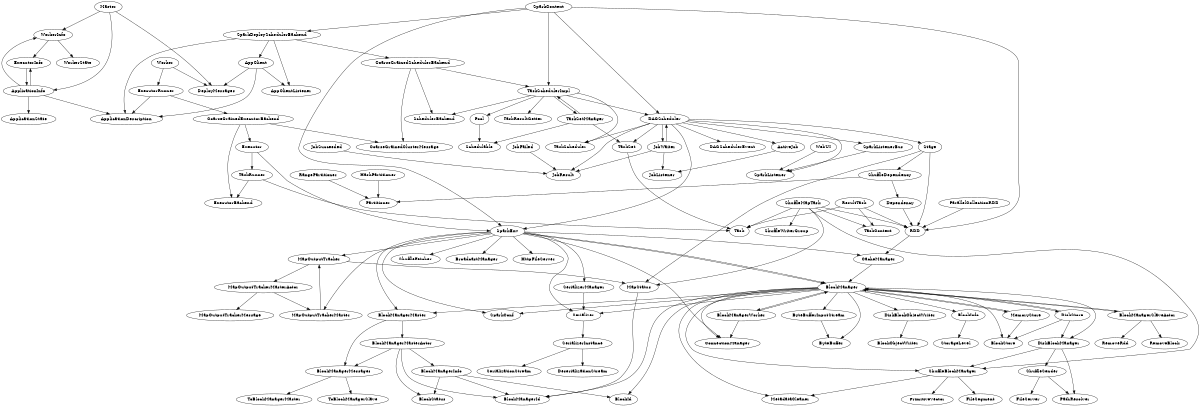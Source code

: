 digraph G {
  // spark-0.9.0-incubating
  size = "8, 15";
  ranksep=.75;
  //StorageLevel -> Externalizable;
  BlockInfo -> StorageLevel;
  BlockManager -> BlockInfo;
  BlockManager -> ShuffleBlockManager;
  BlockManager -> DiskBlockManager;
  DiskBlockManager -> ShuffleBlockManager;
  BlockManager -> MemoryStore;
  BlockManager -> DiskStore;
  BlockManager -> BlockStore;
  BlockManager -> ConnectionManager;
  BlockManager -> BlockManagerSlaveActor;
  BlockManager -> MetadataCleaner;
  BlockManager -> Serializer;
  BlockManager -> SparkConf;
  BlockManager -> BlockId;
  BlockManager -> BlockManagerId;
  BlockManager -> BlockManagerMaster;
  MemoryStore -> BlockStore;
  BlockManager -> ByteBufferInputStream;
  ByteBufferInputStream -> ByteBuffer;
  BlockManager -> ByteBuffer;
  Serializer -> SerializerInstance;
  SerializerInstance -> SerializationStream;
  SerializerInstance -> DeserializationStream;
  MemoryStore -> BlockManager;
  DiskStore -> BlockManager;
  DiskStore -> DiskBlockManager;
  DiskStore -> BlockStore;
  ShuffleBlockManager -> MetadataCleaner;
  ShuffleBlockManager -> PrimitiveVector;
  ShuffleBlockManager -> FileSegment;
  DiskBlockManager -> PathResolver;
  DiskBlockManager -> ShuffleSender;
  ShuffleSender -> PathResolver;
  ShuffleSender -> FileServer;
  BlockManager -> BlockManagerWorker;
  BlockManagerWorker -> BlockManager;
  BlockManager -> DiskBlockObjectWriter;
  DiskBlockObjectWriter -> BlockObjectWriter;
  BlockManagerSlaveActor -> BlockManager;
  SparkEnv -> BlockManagerMaster;
  BlockManagerMaster -> BlockManagerMasterActor;
  BlockManagerMessages -> ToBlockManagerSlave;
  //ToBlockManagerSlave -> RemoveBlock;
  //ToBlockManagerSlave -> RemoveRdd;
  BlockManagerMessages -> ToBlockManagerMaster;
  //ToBlockManagerMaster -> RegisterBlockManager;
  //ToBlockManagerMaster -> HeartBeat;
  //ToBlockManagerMaster -> UpdateBlockInfo;
  //ToBlockManagerMaster -> GetLocations;
  //ToBlockManagerMaster -> GetLocationsMultipleBlockIds;
  //ToBlockManagerMaster -> GetPeers;
  //ToBlockManagerMaster -> RemoveExecutor;
  //ToBlockManagerMaster -> StopBlockManagerMaster;
  //ToBlockManagerMaster -> GetMemoryStatus;
  //ToBlockManagerMaster -> ExpireDeadHosts;
  //ToBlockManagerMaster -> GetStorageStatus;
  BlockManagerMaster -> BlockManagerMessages;
  BlockManagerMasterActor -> BlockManagerId;
  BlockManagerMasterActor -> BlockManagerMessages;
  BlockManagerMasterActor -> BlockStatus;
  BlockManagerMasterActor -> BlockManagerInfo;
  BlockManagerInfo -> BlockManagerId;
  BlockManagerInfo -> BlockStatus;
  BlockManagerInfo -> BlockId;
  SparkEnv -> BlockManager;
  //NetworkReceiver -> SparkEnv;
  //NetworkReceiver -> BlockManager;
  CacheManager -> BlockManager;
  SparkEnv -> CacheManager;
  SparkEnv -> SerializerManager;
  SparkEnv -> Serializer;
  SparkEnv -> MapOutputTracker;
  SparkEnv -> ShuffleFetcher;
  SparkEnv -> BroadcastManager;
  SparkEnv -> ConnectionManager;
  SparkEnv -> HttpFileServer;
  //SparkEnv -> MetricsSystem;
  SparkEnv -> SparkConf;
  Worker -> ExecutorRunner;
  ExecutorRunner -> ApplicationDescription;
  ExecutorRunner -> CoarseGrainedExecutorBackend;
  CoarseGrainedExecutorBackend -> Executor;
  Executor -> SparkEnv;
  //RDD -> SparkEnv;
  RDD -> CacheManager;
  SparkEnv -> BlockManager;
  Executor -> TaskRunner;
  TaskRunner -> Task;
  ShuffleMapTask -> Task;
  ResultTask -> Task;
  //ShuffleMapTask -> Externalizable;
  //ResultTask -> Externalizable;
  Master -> WorkerInfo;
  Master -> ApplicationInfo;
  WorkerInfo -> ExecutorInfo;
  WorkerInfo -> WorkerState;
  ExecutorInfo -> ApplicationInfo;
  ApplicationInfo -> ApplicationDescription;
  ApplicationInfo -> ExecutorInfo;
  ApplicationInfo -> WorkerInfo;
  ApplicationInfo -> ApplicationState;
  //Master -> MetricsSystem;
  SparkContext -> SparkEnv;
  SparkContext -> DAGScheduler;
  //Source -> MetricRegistry;
  //DAGSchedulerSource -> Source;
  //DAGSchedulerSource -> MetricRegistry;
  SparkContext -> RDD;
  ParallelCollectionRDD -> RDD;
  DAGScheduler -> JobWaiter;
  JobWaiter -> JobListener;
  JobWaiter -> JobResult;
  JobSucceeded -> JobResult;
  JobFailed -> JobResult;
  DAGScheduler -> DAGSchedulerEvent;
  //JobSubmitted -> DAGSchedulerEvent;
  //JobCancelled -> DAGSchedulerEvent;
  //JobGroupCancelled -> DAGSchedulerEvent;
  //AllJobsCancelled -> DAGSchedulerEvent;
  //BeginEvent -> DAGSchedulerEvent;
  //GettingResultEvent -> DAGSchedulerEvent;
  //CompletionEvent -> DAGSchedulerEvent;
  //ExecutorGained -> DAGSchedulerEvent;
  //ExecutorLost -> DAGSchedulerEvent;
  //TaskSetFailed -> DAGSchedulerEvent;
  //ResubmitFailedStages -> DAGSchedulerEvent;
  //StopDAGScheduler -> DAGSchedulerEvent;
  DAGScheduler -> SparkListener;
  WebUI -> SparkListener;
  DAGScheduler -> SparkListenerBus;
  SparkListenerBus -> SparkListener;
  DAGScheduler -> TaskScheduler;
  //DAGScheduler -> MapOutputTrackerMaster;
  //DAGScheduler -> BlockManagerMaster;
  DAGScheduler -> SparkEnv;
  SparkEnv -> MapOutputTrackerMaster;
  TaskSchedulerImpl -> TaskScheduler;
  DAGScheduler -> ActiveJob;
  DAGScheduler -> Stage;
  Stage -> RDD;
  DAGScheduler -> TaskSet;
  TaskSet -> Task;
  TaskSchedulerImpl -> TaskSetManager;
  TaskSetManager -> Schedulable;
  SparkContext -> TaskSchedulerImpl;
  SparkContext -> SparkDeploySchedulerBackend;
  SparkDeploySchedulerBackend -> CoarseGrainedSchedulerBackend;
  CoarseGrainedSchedulerBackend -> SchedulerBackend;
  TaskSchedulerImpl -> SchedulerBackend;
  SparkDeploySchedulerBackend -> ApplicationDescription;
  SparkDeploySchedulerBackend -> AppClient;
  AppClient -> ApplicationDescription;
  AppClient -> AppClientListener;
  //AppClient -> Master;
  //RemoveBlock -> ToBlockManagerSlave;
  //RemoveRdd -> ToBlockManagerSlave;
  //HeartBeat -> ToBlockManagerMaster;
  //UpdateBlockInfo -> ToBlockManagerMaster;
  //GetLocations -> ToBlockManagerMaster;
  //GetLocationsMultipleBlockIds -> ToBlockManagerMaster;
  //GetPeers -> ToBlockManagerMaster;
  //RemoveExecutor_1 -> ToBlockManagerMaster;
  //StopBlockManagerMaster -> ToBlockManagerMaster;
  //GetMemoryStatus -> ToBlockManagerMaster;
  //ExpireDeadHosts -> ToBlockManagerMaster;
  //GetStorageStatus -> ToBlockManagerMaster;
  //RegisterBlockManager -> ToBlockManagerMaster;
  CoarseGrainedSchedulerBackend -> TaskSchedulerImpl;
  BlockManagerSlaveActor -> RemoveBlock;
  BlockManagerSlaveActor -> RemoveRdd;
  CoarseGrainedSchedulerBackend -> CoarseGrainedClusterMessage;
  CoarseGrainedExecutorBackend -> CoarseGrainedClusterMessage;
  //LaunchTask -> CoarseGrainedClusterMessage;
  //KillTask -> CoarseGrainedClusterMessage;
  //RegisteredExecutor -> CoarseGrainedClusterMessage;
  //RegisterExecutorFailed -> CoarseGrainedClusterMessage;
  //RegisterExecutor -> CoarseGrainedClusterMessage;
  //StatusUpdate -> CoarseGrainedClusterMessage;
  //ReviveOffers -> CoarseGrainedClusterMessage;
  //StopDriver -> CoarseGrainedClusterMessage;
  //StopExecutor -> CoarseGrainedClusterMessage;
  //StopExecutors -> CoarseGrainedClusterMessage;
  //RemoveExecutor_2 -> CoarseGrainedClusterMessage;
  CoarseGrainedExecutorBackend -> ExecutorBackend;
  TaskRunner -> ExecutorBackend;
  Master -> DeployMessages;
  Worker -> DeployMessages;
  AppClient -> DeployMessages;
  SparkDeploySchedulerBackend -> AppClientListener;
  TaskSchedulerImpl -> DAGScheduler;
  TaskSchedulerImpl -> Pool;
  Pool -> Schedulable;
  DAGScheduler -> JobResult;
  ShuffleMapTask -> RDD;
  ShuffleMapTask -> TaskContext;
  ResultTask -> RDD;
  ResultTask -> TaskContext;
  ActiveJob -> JobListener;
  TaskSetManager -> TaskSchedulerImpl;
  TaskSetManager -> TaskSet;
  JobWaiter -> DAGScheduler;
  Stage -> ShuffleDependency;
  ShuffleDependency -> Dependency;
  ShuffleDependency -> Partitioner;
  Dependency -> RDD;
  HashPartitioner -> Partitioner;
  RangePartitioner -> Partitioner;
  SerializerManager -> Serializer;
  MapOutputTrackerMaster -> MapOutputTracker;
  MapOutputTracker -> MapOutputTrackerMasterActor;
  MapOutputTrackerMasterActor -> MapOutputTrackerMaster;
  MapOutputTrackerMasterActor -> MapOutputTrackerMessage;
  MapOutputTracker -> MapStatus;
  MapStatus -> BlockManagerId;
  BlockManagerWorker -> ConnectionManager;
  TaskSchedulerImpl -> TaskResultGetter;
  ShuffleMapTask -> MapStatus;
  Stage -> MapStatus;
  ShuffleMapTask -> ShuffleBlockManager;
  ShuffleMapTask -> ShuffleWriterGroup;
}
